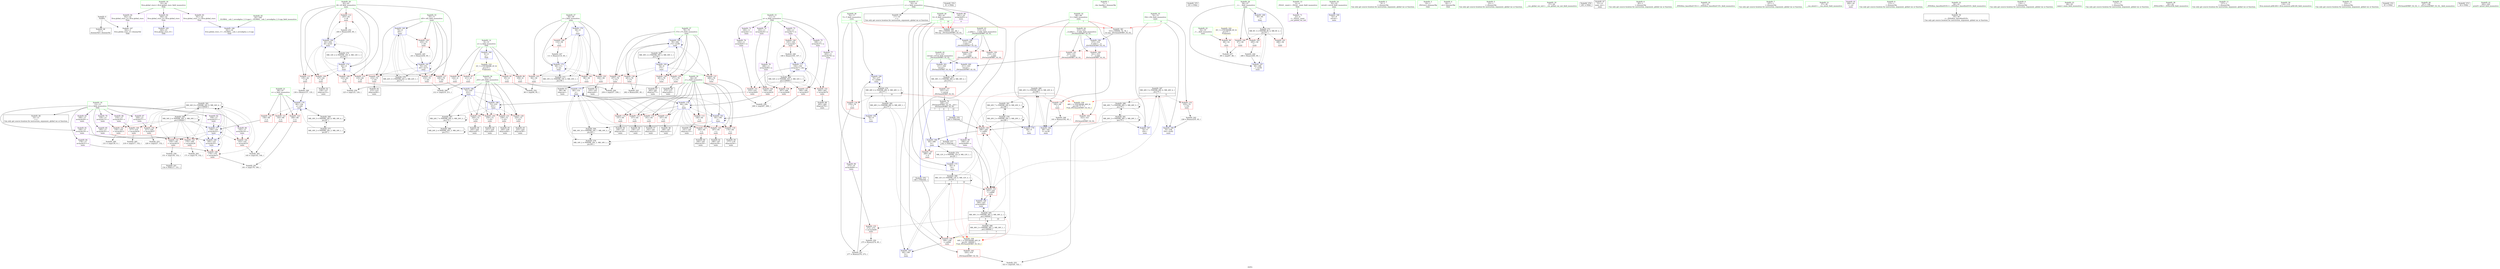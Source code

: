 digraph "SVFG" {
	label="SVFG";

	Node0x564ca9393a50 [shape=record,color=grey,label="{NodeID: 0\nNullPtr}"];
	Node0x564ca9393a50 -> Node0x564ca93bded0[style=solid];
	Node0x564ca9393a50 -> Node0x564ca93c6340[style=solid];
	Node0x564ca93c2f30 [shape=record,color=grey,label="{NodeID: 263\n171 = cmp(170, 152, )\n}"];
	Node0x564ca93c6e00 [shape=record,color=blue,label="{NodeID: 180\n185\<--152\narrayidx35\<--\nmain\n}"];
	Node0x564ca93c6e00 -> Node0x564ca93c51a0[style=dashed];
	Node0x564ca93c6e00 -> Node0x564ca93c6e00[style=dashed];
	Node0x564ca93c6e00 -> Node0x564ca93e2e10[style=dashed];
	Node0x564ca93be170 [shape=record,color=red,label="{NodeID: 97\n211\<--8\n\<--n\nmain\n}"];
	Node0x564ca93be170 -> Node0x564ca93c33b0[style=solid];
	Node0x564ca93983e0 [shape=record,color=green,label="{NodeID: 14\n8\<--10\nn\<--n_field_insensitive\nGlob }"];
	Node0x564ca93983e0 -> Node0x564ca93c1810[style=solid];
	Node0x564ca93983e0 -> Node0x564ca93be0a0[style=solid];
	Node0x564ca93983e0 -> Node0x564ca93be170[style=solid];
	Node0x564ca93983e0 -> Node0x564ca93be240[style=solid];
	Node0x564ca93983e0 -> Node0x564ca93c6040[style=solid];
	Node0x564ca93dad10 [shape=record,color=black,label="{NodeID: 277\nMR_18V_2 = PHI(MR_18V_3, MR_18V_1, )\npts\{67 \}\n}"];
	Node0x564ca93dad10 -> Node0x564ca93c6ac0[style=dashed];
	Node0x564ca93dad10 -> Node0x564ca93dad10[style=dashed];
	Node0x564ca93dad10 -> Node0x564ca93e2410[style=dashed];
	Node0x564ca93c1a80 [shape=record,color=blue,label="{NodeID: 194\n76\<--277\nT\<--add86\nmain\n}"];
	Node0x564ca93c1a80 -> Node0x564ca93d8a10[style=dashed];
	Node0x564ca93becd0 [shape=record,color=red,label="{NodeID: 111\n135\<--62\n\<--i8\nmain\n}"];
	Node0x564ca93becd0 -> Node0x564ca93cc3d0[style=solid];
	Node0x564ca93bcf40 [shape=record,color=green,label="{NodeID: 28\n60\<--61\nS\<--S_field_insensitive\nmain\n|{|<s4>7|<s5>10}}"];
	Node0x564ca93bcf40 -> Node0x564ca93be990[style=solid];
	Node0x564ca93bcf40 -> Node0x564ca93c6850[style=solid];
	Node0x564ca93bcf40 -> Node0x564ca93c7070[style=solid];
	Node0x564ca93bcf40 -> Node0x564ca93c1c20[style=solid];
	Node0x564ca93bcf40:s4 -> Node0x564ca9400310[style=solid,color=red];
	Node0x564ca93bcf40:s5 -> Node0x564ca9400310[style=solid,color=red];
	Node0x564ca93ffc10 [shape=record,color=black,label="{NodeID: 374\n91 = PHI()\n}"];
	Node0x564ca93c4090 [shape=record,color=red,label="{NodeID: 125\n210\<--70\n\<--i45\nmain\n}"];
	Node0x564ca93c4090 -> Node0x564ca93c33b0[style=solid];
	Node0x564ca93bdb60 [shape=record,color=green,label="{NodeID: 42\n311\<--312\nretval\<--retval_field_insensitive\n_ZSt3maxIiERKT_S2_S2_\n}"];
	Node0x564ca93bdb60 -> Node0x564ca93c5a90[style=solid];
	Node0x564ca93bdb60 -> Node0x564ca93c1f60[style=solid];
	Node0x564ca93bdb60 -> Node0x564ca93c2030[style=solid];
	Node0x564ca93c4bf0 [shape=record,color=red,label="{NodeID: 139\n281\<--78\n\<--i73\nmain\n}"];
	Node0x564ca93c4bf0 -> Node0x564ca93cbad0[style=solid];
	Node0x564ca93bf7d0 [shape=record,color=black,label="{NodeID: 56\n158\<--157\nidxprom21\<--\nmain\n}"];
	Node0x564ca93c5750 [shape=record,color=red,label="{NodeID: 153\n264\<--263\n\<--arrayidx78\nmain\n}"];
	Node0x564ca93c5750 -> Node0x564ca93c0190[style=solid];
	Node0x564ca93c0330 [shape=record,color=black,label="{NodeID: 70\n308\<--331\n_ZSt3maxIiERKT_S2_S2__ret\<--\n_ZSt3maxIiERKT_S2_S2_\n|{<s0>7|<s1>9|<s2>10}}"];
	Node0x564ca93c0330:s0 -> Node0x564ca93ffe10[style=solid,color=blue];
	Node0x564ca93c0330:s1 -> Node0x564ca9400000[style=solid,color=blue];
	Node0x564ca93c0330:s2 -> Node0x564ca9400100[style=solid,color=blue];
	Node0x564ca93cc550 [shape=record,color=grey,label="{NodeID: 250\n275 = Binary(274, 85, )\n}"];
	Node0x564ca93cc550 -> Node0x564ca93cc6d0[style=solid];
	Node0x564ca93c6340 [shape=record,color=blue, style = dotted,label="{NodeID: 167\n342\<--3\nllvm.global_ctors_2\<--dummyVal\nGlob }"];
	Node0x564ca93c0e90 [shape=record,color=purple,label="{NodeID: 84\n178\<--13\narrayidx31\<--v\nmain\n}"];
	Node0x564ca93c0e90 -> Node0x564ca93c51a0[style=solid];
	Node0x564ca9399830 [shape=record,color=green,label="{NodeID: 1\n7\<--1\n__dso_handle\<--dummyObj\nGlob }"];
	Node0x564ca93c30b0 [shape=record,color=grey,label="{NodeID: 264\n259 = cmp(257, 258, )\n}"];
	Node0x564ca93c6ed0 [shape=record,color=blue,label="{NodeID: 181\n64\<--190\nj\<--\nmain\n}"];
	Node0x564ca93c6ed0 -> Node0x564ca93c3ae0[style=dashed];
	Node0x564ca93c6ed0 -> Node0x564ca93c3bb0[style=dashed];
	Node0x564ca93c6ed0 -> Node0x564ca93c3c80[style=dashed];
	Node0x564ca93c6ed0 -> Node0x564ca93c6ed0[style=dashed];
	Node0x564ca93c6ed0 -> Node0x564ca93e3810[style=dashed];
	Node0x564ca93be240 [shape=record,color=red,label="{NodeID: 98\n258\<--8\n\<--n\nmain\n}"];
	Node0x564ca93be240 -> Node0x564ca93c30b0[style=solid];
	Node0x564ca93984b0 [shape=record,color=green,label="{NodeID: 15\n11\<--12\na\<--a_field_insensitive\nGlob }"];
	Node0x564ca93984b0 -> Node0x564ca93c04d0[style=solid];
	Node0x564ca93984b0 -> Node0x564ca93c05a0[style=solid];
	Node0x564ca93984b0 -> Node0x564ca93c0670[style=solid];
	Node0x564ca93984b0 -> Node0x564ca93c0740[style=solid];
	Node0x564ca93984b0 -> Node0x564ca93c0810[style=solid];
	Node0x564ca93984b0 -> Node0x564ca93c08e0[style=solid];
	Node0x564ca93984b0 -> Node0x564ca93c09b0[style=solid];
	Node0x564ca93db210 [shape=record,color=black,label="{NodeID: 278\nMR_20V_2 = PHI(MR_20V_3, MR_20V_1, )\npts\{69 \}\n}"];
	Node0x564ca93db210 -> Node0x564ca93c5680[style=dashed];
	Node0x564ca93db210 -> Node0x564ca93c59c0[style=dashed];
	Node0x564ca93db210 -> Node0x564ca93c6d30[style=dashed];
	Node0x564ca93db210 -> Node0x564ca93db210[style=dashed];
	Node0x564ca93db210 -> Node0x564ca93e2910[style=dashed];
	Node0x564ca93c1b50 [shape=record,color=blue,label="{NodeID: 195\n78\<--282\ni73\<--inc89\nmain\n}"];
	Node0x564ca93c1b50 -> Node0x564ca93c48b0[style=dashed];
	Node0x564ca93c1b50 -> Node0x564ca93c4980[style=dashed];
	Node0x564ca93c1b50 -> Node0x564ca93c4a50[style=dashed];
	Node0x564ca93c1b50 -> Node0x564ca93c4b20[style=dashed];
	Node0x564ca93c1b50 -> Node0x564ca93c4bf0[style=dashed];
	Node0x564ca93c1b50 -> Node0x564ca93c1b50[style=dashed];
	Node0x564ca93c1b50 -> Node0x564ca93dcf10[style=dashed];
	Node0x564ca93beda0 [shape=record,color=red,label="{NodeID: 112\n203\<--62\n\<--i8\nmain\n}"];
	Node0x564ca93beda0 -> Node0x564ca93cc850[style=solid];
	Node0x564ca93bd010 [shape=record,color=green,label="{NodeID: 29\n62\<--63\ni8\<--i8_field_insensitive\nmain\n}"];
	Node0x564ca93bd010 -> Node0x564ca93bea60[style=solid];
	Node0x564ca93bd010 -> Node0x564ca93beb30[style=solid];
	Node0x564ca93bd010 -> Node0x564ca93bec00[style=solid];
	Node0x564ca93bd010 -> Node0x564ca93becd0[style=solid];
	Node0x564ca93bd010 -> Node0x564ca93beda0[style=solid];
	Node0x564ca93bd010 -> Node0x564ca93c6920[style=solid];
	Node0x564ca93bd010 -> Node0x564ca93c7140[style=solid];
	Node0x564ca93ffd10 [shape=record,color=black,label="{NodeID: 375\n101 = PHI()\n}"];
	Node0x564ca93c4160 [shape=record,color=red,label="{NodeID: 126\n214\<--70\n\<--i45\nmain\n}"];
	Node0x564ca93c4160 -> Node0x564ca93bfcb0[style=solid];
	Node0x564ca93bdc30 [shape=record,color=green,label="{NodeID: 43\n313\<--314\n__a.addr\<--__a.addr_field_insensitive\n_ZSt3maxIiERKT_S2_S2_\n}"];
	Node0x564ca93bdc30 -> Node0x564ca93c5b60[style=solid];
	Node0x564ca93bdc30 -> Node0x564ca93c5c30[style=solid];
	Node0x564ca93bdc30 -> Node0x564ca93c1dc0[style=solid];
	Node0x564ca93c4cc0 [shape=record,color=red,label="{NodeID: 140\n105\<--104\n\<--arrayidx7\nmain\n}"];
	Node0x564ca93c4cc0 -> Node0x564ca93cc250[style=solid];
	Node0x564ca93bf8a0 [shape=record,color=black,label="{NodeID: 57\n162\<--161\nidxprom23\<--\nmain\n}"];
	Node0x564ca93e8a10 [shape=record,color=yellow,style=double,label="{NodeID: 320\n6V_1 = ENCHI(MR_6V_0)\npts\{55 \}\nFun[main]}"];
	Node0x564ca93e8a10 -> Node0x564ca93be310[style=dashed];
	Node0x564ca93c5820 [shape=record,color=red,label="{NodeID: 154\n267\<--266\n\<--arrayidx80\nmain\n}"];
	Node0x564ca93c5820 -> Node0x564ca93cd150[style=solid];
	Node0x564ca93c0400 [shape=record,color=purple,label="{NodeID: 71\n33\<--4\n\<--_ZStL8__ioinit\n__cxx_global_var_init\n}"];
	Node0x564ca93cc6d0 [shape=record,color=grey,label="{NodeID: 251\n277 = Binary(276, 275, )\n}"];
	Node0x564ca93cc6d0 -> Node0x564ca93c1a80[style=solid];
	Node0x564ca93c6440 [shape=record,color=blue,label="{NodeID: 168\n52\<--9\nretval\<--\nmain\n}"];
	Node0x564ca93c0f60 [shape=record,color=purple,label="{NodeID: 85\n185\<--13\narrayidx35\<--v\nmain\n}"];
	Node0x564ca93c0f60 -> Node0x564ca93c6e00[style=solid];
	Node0x564ca93998c0 [shape=record,color=green,label="{NodeID: 2\n9\<--1\n\<--dummyObj\nCan only get source location for instruction, argument, global var or function.}"];
	Node0x564ca93c3230 [shape=record,color=grey,label="{NodeID: 265\n218 = cmp(217, 152, )\n}"];
	Node0x564ca93c6fa0 [shape=record,color=blue,label="{NodeID: 182\n68\<--193\nl\<--inc38\nmain\n}"];
	Node0x564ca93c6fa0 -> Node0x564ca93d8010[style=dashed];
	Node0x564ca93be310 [shape=record,color=red,label="{NodeID: 99\n88\<--54\n\<--_\nmain\n}"];
	Node0x564ca93be310 -> Node0x564ca93ccfd0[style=solid];
	Node0x564ca9398580 [shape=record,color=green,label="{NodeID: 16\n13\<--15\nv\<--v_field_insensitive\nGlob }"];
	Node0x564ca9398580 -> Node0x564ca93bf0c0[style=solid];
	Node0x564ca9398580 -> Node0x564ca93c0a80[style=solid];
	Node0x564ca9398580 -> Node0x564ca93c0b50[style=solid];
	Node0x564ca9398580 -> Node0x564ca93c0c20[style=solid];
	Node0x564ca9398580 -> Node0x564ca93c0cf0[style=solid];
	Node0x564ca9398580 -> Node0x564ca93c0dc0[style=solid];
	Node0x564ca9398580 -> Node0x564ca93c0e90[style=solid];
	Node0x564ca9398580 -> Node0x564ca93c0f60[style=solid];
	Node0x564ca9398580 -> Node0x564ca93c1030[style=solid];
	Node0x564ca9398580 -> Node0x564ca93c1100[style=solid];
	Node0x564ca93db710 [shape=record,color=black,label="{NodeID: 279\nMR_22V_2 = PHI(MR_22V_4, MR_22V_1, )\npts\{71 \}\n}"];
	Node0x564ca93db710 -> Node0x564ca93c7210[style=dashed];
	Node0x564ca93c1c20 [shape=record,color=blue,label="{NodeID: 196\n60\<--286\nS\<--\nmain\n}"];
	Node0x564ca93c1c20 -> Node0x564ca93be990[style=dashed];
	Node0x564ca93c1c20 -> Node0x564ca93d9e10[style=dashed];
	Node0x564ca93bee70 [shape=record,color=red,label="{NodeID: 113\n140\<--64\n\<--j\nmain\n}"];
	Node0x564ca93bee70 -> Node0x564ca93bf630[style=solid];
	Node0x564ca93bd0e0 [shape=record,color=green,label="{NodeID: 30\n64\<--65\nj\<--j_field_insensitive\nmain\n}"];
	Node0x564ca93bd0e0 -> Node0x564ca93bee70[style=solid];
	Node0x564ca93bd0e0 -> Node0x564ca93bef40[style=solid];
	Node0x564ca93bd0e0 -> Node0x564ca93bf010[style=solid];
	Node0x564ca93bd0e0 -> Node0x564ca93c3940[style=solid];
	Node0x564ca93bd0e0 -> Node0x564ca93c3a10[style=solid];
	Node0x564ca93bd0e0 -> Node0x564ca93c3ae0[style=solid];
	Node0x564ca93bd0e0 -> Node0x564ca93c3bb0[style=solid];
	Node0x564ca93bd0e0 -> Node0x564ca93c3c80[style=solid];
	Node0x564ca93bd0e0 -> Node0x564ca93c69f0[style=solid];
	Node0x564ca93bd0e0 -> Node0x564ca93c6c60[style=solid];
	Node0x564ca93bd0e0 -> Node0x564ca93c6ed0[style=solid];
	Node0x564ca93ffe10 [shape=record,color=black,label="{NodeID: 376\n196 = PHI(308, )\n}"];
	Node0x564ca93ffe10 -> Node0x564ca93c5340[style=solid];
	Node0x564ca93c4230 [shape=record,color=red,label="{NodeID: 127\n220\<--70\n\<--i45\nmain\n}"];
	Node0x564ca93c4230 -> Node0x564ca93c72e0[style=solid];
	Node0x564ca93bdd00 [shape=record,color=green,label="{NodeID: 44\n315\<--316\n__b.addr\<--__b.addr_field_insensitive\n_ZSt3maxIiERKT_S2_S2_\n}"];
	Node0x564ca93bdd00 -> Node0x564ca93c5d00[style=solid];
	Node0x564ca93bdd00 -> Node0x564ca93c5dd0[style=solid];
	Node0x564ca93bdd00 -> Node0x564ca93c1e90[style=solid];
	Node0x564ca93c4d90 [shape=record,color=red,label="{NodeID: 141\n130\<--129\n\<--arrayidx13\nmain\n}"];
	Node0x564ca93c4d90 -> Node0x564ca93c2ab0[style=solid];
	Node0x564ca93bf970 [shape=record,color=black,label="{NodeID: 58\n168\<--167\nidxprom25\<--\nmain\n}"];
	Node0x564ca93c58f0 [shape=record,color=red,label="{NodeID: 155\n274\<--273\n\<--arrayidx84\nmain\n}"];
	Node0x564ca93c58f0 -> Node0x564ca93cc550[style=solid];
	Node0x564ca93c04d0 [shape=record,color=purple,label="{NodeID: 72\n100\<--11\narrayidx\<--a\nmain\n}"];
	Node0x564ca93cc850 [shape=record,color=grey,label="{NodeID: 252\n204 = Binary(203, 85, )\n}"];
	Node0x564ca93cc850 -> Node0x564ca93c7140[style=solid];
	Node0x564ca93c6510 [shape=record,color=blue,label="{NodeID: 169\n56\<--85\n__\<--\nmain\n}"];
	Node0x564ca93c6510 -> Node0x564ca93d9410[style=dashed];
	Node0x564ca93c1030 [shape=record,color=purple,label="{NodeID: 86\n216\<--13\narrayidx50\<--v\nmain\n}"];
	Node0x564ca93c1030 -> Node0x564ca93c5410[style=solid];
	Node0x564ca9399950 [shape=record,color=green,label="{NodeID: 3\n19\<--1\n_ZSt3cin\<--dummyObj\nGlob }"];
	Node0x564ca93c33b0 [shape=record,color=grey,label="{NodeID: 266\n212 = cmp(210, 211, )\n}"];
	Node0x564ca93c7070 [shape=record,color=blue,label="{NodeID: 183\n60\<--199\nS\<--\nmain\n}"];
	Node0x564ca93c7070 -> Node0x564ca93e4c10[style=dashed];
	Node0x564ca93be3e0 [shape=record,color=red,label="{NodeID: 100\n87\<--56\n\<--__\nmain\n}"];
	Node0x564ca93be3e0 -> Node0x564ca93ccfd0[style=solid];
	Node0x564ca93bc6b0 [shape=record,color=green,label="{NodeID: 17\n16\<--18\ns\<--s_field_insensitive\nGlob }"];
	Node0x564ca93bc6b0 -> Node0x564ca93bf1c0[style=solid];
	Node0x564ca93bc6b0 -> Node0x564ca93c11d0[style=solid];
	Node0x564ca93bc6b0 -> Node0x564ca93c12a0[style=solid];
	Node0x564ca93bc6b0 -> Node0x564ca93c1370[style=solid];
	Node0x564ca93dbc10 [shape=record,color=black,label="{NodeID: 280\nMR_24V_2 = PHI(MR_24V_3, MR_24V_1, )\npts\{73 \}\n}"];
	Node0x564ca93dbc10 -> Node0x564ca93c72e0[style=dashed];
	Node0x564ca93dbc10 -> Node0x564ca93dbc10[style=dashed];
	Node0x564ca93dbc10 -> Node0x564ca93de310[style=dashed];
	Node0x564ca93c1cf0 [shape=record,color=blue,label="{NodeID: 197\n56\<--296\n__\<--inc94\nmain\n}"];
	Node0x564ca93c1cf0 -> Node0x564ca93d9410[style=dashed];
	Node0x564ca93bef40 [shape=record,color=red,label="{NodeID: 114\n147\<--64\n\<--j\nmain\n}"];
	Node0x564ca93bef40 -> Node0x564ca93bf700[style=solid];
	Node0x564ca93bd1b0 [shape=record,color=green,label="{NodeID: 31\n66\<--67\nu\<--u_field_insensitive\nmain\n}"];
	Node0x564ca93bd1b0 -> Node0x564ca93c3d50[style=solid];
	Node0x564ca93bd1b0 -> Node0x564ca93c3e20[style=solid];
	Node0x564ca93bd1b0 -> Node0x564ca93c3ef0[style=solid];
	Node0x564ca93bd1b0 -> Node0x564ca93c6ac0[style=solid];
	Node0x564ca9400000 [shape=record,color=black,label="{NodeID: 377\n242 = PHI(308, )\n}"];
	Node0x564ca9400000 -> Node0x564ca93c5680[style=solid];
	Node0x564ca93c4300 [shape=record,color=red,label="{NodeID: 128\n250\<--70\n\<--i45\nmain\n}"];
	Node0x564ca93c4300 -> Node0x564ca93cbdd0[style=solid];
	Node0x564ca93bddd0 [shape=record,color=green,label="{NodeID: 45\n24\<--336\n_GLOBAL__sub_I_sevenkplus_2_0.cpp\<--_GLOBAL__sub_I_sevenkplus_2_0.cpp_field_insensitive\n}"];
	Node0x564ca93bddd0 -> Node0x564ca93c6240[style=solid];
	Node0x564ca93e4c10 [shape=record,color=black,label="{NodeID: 308\nMR_12V_4 = PHI(MR_12V_6, MR_12V_3, )\npts\{61 \}\n|{|<s6>7|<s7>10}}"];
	Node0x564ca93e4c10 -> Node0x564ca93c5340[style=dashed];
	Node0x564ca93e4c10 -> Node0x564ca93c5680[style=dashed];
	Node0x564ca93e4c10 -> Node0x564ca93c59c0[style=dashed];
	Node0x564ca93e4c10 -> Node0x564ca93c7070[style=dashed];
	Node0x564ca93e4c10 -> Node0x564ca93c1c20[style=dashed];
	Node0x564ca93e4c10 -> Node0x564ca93e4c10[style=dashed];
	Node0x564ca93e4c10:s6 -> Node0x564ca93ea200[style=dashed,color=red];
	Node0x564ca93e4c10:s7 -> Node0x564ca93ea200[style=dashed,color=red];
	Node0x564ca93c4e60 [shape=record,color=red,label="{NodeID: 142\n143\<--142\n\<--arrayidx16\nmain\n}"];
	Node0x564ca93c4e60 -> Node0x564ca93c2db0[style=solid];
	Node0x564ca93bfa40 [shape=record,color=black,label="{NodeID: 59\n177\<--176\nidxprom30\<--\nmain\n}"];
	Node0x564ca93c59c0 [shape=record,color=red,label="{NodeID: 156\n286\<--285\n\<--call91\nmain\n}"];
	Node0x564ca93c59c0 -> Node0x564ca93c1c20[style=solid];
	Node0x564ca93c05a0 [shape=record,color=purple,label="{NodeID: 73\n104\<--11\narrayidx7\<--a\nmain\n}"];
	Node0x564ca93c05a0 -> Node0x564ca93c4cc0[style=solid];
	Node0x564ca93c05a0 -> Node0x564ca93c66b0[style=solid];
	Node0x564ca93cc9d0 [shape=record,color=grey,label="{NodeID: 253\n228 = cmp(227, 152, )\n}"];
	Node0x564ca93c65e0 [shape=record,color=blue,label="{NodeID: 170\n58\<--9\ni\<--\nmain\n}"];
	Node0x564ca93c65e0 -> Node0x564ca93be650[style=dashed];
	Node0x564ca93c65e0 -> Node0x564ca93be720[style=dashed];
	Node0x564ca93c65e0 -> Node0x564ca93be7f0[style=dashed];
	Node0x564ca93c65e0 -> Node0x564ca93be8c0[style=dashed];
	Node0x564ca93c65e0 -> Node0x564ca93c6780[style=dashed];
	Node0x564ca93c65e0 -> Node0x564ca93d9910[style=dashed];
	Node0x564ca93c1100 [shape=record,color=purple,label="{NodeID: 87\n226\<--13\narrayidx57\<--v\nmain\n}"];
	Node0x564ca93c1100 -> Node0x564ca93c54e0[style=solid];
	Node0x564ca93988a0 [shape=record,color=green,label="{NodeID: 4\n20\<--1\n.str\<--dummyObj\nGlob }"];
	Node0x564ca93c7140 [shape=record,color=blue,label="{NodeID: 184\n62\<--204\ni8\<--inc43\nmain\n}"];
	Node0x564ca93c7140 -> Node0x564ca93bea60[style=dashed];
	Node0x564ca93c7140 -> Node0x564ca93beb30[style=dashed];
	Node0x564ca93c7140 -> Node0x564ca93bec00[style=dashed];
	Node0x564ca93c7140 -> Node0x564ca93becd0[style=dashed];
	Node0x564ca93c7140 -> Node0x564ca93beda0[style=dashed];
	Node0x564ca93c7140 -> Node0x564ca93c7140[style=dashed];
	Node0x564ca93c7140 -> Node0x564ca93da310[style=dashed];
	Node0x564ca93be4b0 [shape=record,color=red,label="{NodeID: 101\n288\<--56\n\<--__\nmain\n}"];
	Node0x564ca93bc740 [shape=record,color=green,label="{NodeID: 18\n22\<--26\nllvm.global_ctors\<--llvm.global_ctors_field_insensitive\nGlob }"];
	Node0x564ca93bc740 -> Node0x564ca93c1510[style=solid];
	Node0x564ca93bc740 -> Node0x564ca93c1610[style=solid];
	Node0x564ca93bc740 -> Node0x564ca93c1710[style=solid];
	Node0x564ca93dc920 [shape=record,color=black,label="{NodeID: 281\nMR_26V_2 = PHI(MR_26V_3, MR_26V_1, )\npts\{75 \}\n}"];
	Node0x564ca93dc920 -> Node0x564ca93c5340[style=dashed];
	Node0x564ca93dc920 -> Node0x564ca93c59c0[style=dashed];
	Node0x564ca93dc920 -> Node0x564ca93c73b0[style=dashed];
	Node0x564ca93dc920 -> Node0x564ca93dc920[style=dashed];
	Node0x564ca93dc920 -> Node0x564ca93de810[style=dashed];
	Node0x564ca93c1dc0 [shape=record,color=blue,label="{NodeID: 198\n313\<--309\n__a.addr\<--__a\n_ZSt3maxIiERKT_S2_S2_\n}"];
	Node0x564ca93c1dc0 -> Node0x564ca93c5b60[style=dashed];
	Node0x564ca93c1dc0 -> Node0x564ca93c5c30[style=dashed];
	Node0x564ca93bf010 [shape=record,color=red,label="{NodeID: 115\n157\<--64\n\<--j\nmain\n}"];
	Node0x564ca93bf010 -> Node0x564ca93bf7d0[style=solid];
	Node0x564ca93bd280 [shape=record,color=green,label="{NodeID: 32\n68\<--69\nl\<--l_field_insensitive\nmain\n|{|<s3>7}}"];
	Node0x564ca93bd280 -> Node0x564ca93c3fc0[style=solid];
	Node0x564ca93bd280 -> Node0x564ca93c6d30[style=solid];
	Node0x564ca93bd280 -> Node0x564ca93c6fa0[style=solid];
	Node0x564ca93bd280:s3 -> Node0x564ca9400620[style=solid,color=red];
	Node0x564ca9400100 [shape=record,color=black,label="{NodeID: 378\n285 = PHI(308, )\n}"];
	Node0x564ca9400100 -> Node0x564ca93c59c0[style=solid];
	Node0x564ca93e0b10 [shape=record,color=black,label="{NodeID: 295\nMR_36V_3 = PHI(MR_36V_5, MR_36V_2, )\npts\{180000 \}\n|{|<s6>9|<s7>10}}"];
	Node0x564ca93e0b10 -> Node0x564ca93c5680[style=dashed];
	Node0x564ca93e0b10 -> Node0x564ca93c58f0[style=dashed];
	Node0x564ca93e0b10 -> Node0x564ca93c59c0[style=dashed];
	Node0x564ca93e0b10 -> Node0x564ca93c7620[style=dashed];
	Node0x564ca93e0b10 -> Node0x564ca93dde10[style=dashed];
	Node0x564ca93e0b10 -> Node0x564ca93e0b10[style=dashed];
	Node0x564ca93e0b10:s6 -> Node0x564ca93ea200[style=dashed,color=red];
	Node0x564ca93e0b10:s7 -> Node0x564ca93ea200[style=dashed,color=red];
	Node0x564ca93c43d0 [shape=record,color=red,label="{NodeID: 129\n224\<--72\n\<--j53\nmain\n}"];
	Node0x564ca93c43d0 -> Node0x564ca93bfd80[style=solid];
	Node0x564ca93bded0 [shape=record,color=black,label="{NodeID: 46\n2\<--3\ndummyVal\<--dummyVal\n}"];
	Node0x564ca93c4f30 [shape=record,color=red,label="{NodeID: 143\n150\<--149\n\<--arrayidx19\nmain\n}"];
	Node0x564ca93c4f30 -> Node0x564ca93cce50[style=solid];
	Node0x564ca93bfb10 [shape=record,color=black,label="{NodeID: 60\n184\<--183\nidxprom34\<--\nmain\n}"];
	Node0x564ca93c5a90 [shape=record,color=red,label="{NodeID: 157\n331\<--311\n\<--retval\n_ZSt3maxIiERKT_S2_S2_\n}"];
	Node0x564ca93c5a90 -> Node0x564ca93c0330[style=solid];
	Node0x564ca93c0670 [shape=record,color=purple,label="{NodeID: 74\n163\<--11\narrayidx24\<--a\nmain\n}"];
	Node0x564ca93c0670 -> Node0x564ca93c5000[style=solid];
	Node0x564ca93ccb50 [shape=record,color=grey,label="{NodeID: 254\n96 = cmp(94, 95, )\n}"];
	Node0x564ca93c66b0 [shape=record,color=blue,label="{NodeID: 171\n104\<--106\narrayidx7\<--dec\nmain\n}"];
	Node0x564ca93c66b0 -> Node0x564ca93c4cc0[style=dashed];
	Node0x564ca93c66b0 -> Node0x564ca93c5000[style=dashed];
	Node0x564ca93c66b0 -> Node0x564ca93c5270[style=dashed];
	Node0x564ca93c66b0 -> Node0x564ca93c55b0[style=dashed];
	Node0x564ca93c66b0 -> Node0x564ca93c5750[style=dashed];
	Node0x564ca93c66b0 -> Node0x564ca93c5820[style=dashed];
	Node0x564ca93c66b0 -> Node0x564ca93c66b0[style=dashed];
	Node0x564ca93c66b0 -> Node0x564ca93dd410[style=dashed];
	Node0x564ca93c11d0 [shape=record,color=purple,label="{NodeID: 88\n241\<--16\narrayidx65\<--s\nmain\n|{<s0>9}}"];
	Node0x564ca93c11d0:s0 -> Node0x564ca9400310[style=solid,color=red];
	Node0x564ca9398930 [shape=record,color=green,label="{NodeID: 5\n23\<--1\n\<--dummyObj\nCan only get source location for instruction, argument, global var or function.}"];
	Node0x564ca93d8010 [shape=record,color=black,label="{NodeID: 268\nMR_20V_5 = PHI(MR_20V_6, MR_20V_4, )\npts\{69 \}\n|{|<s4>7}}"];
	Node0x564ca93d8010 -> Node0x564ca93c3fc0[style=dashed];
	Node0x564ca93d8010 -> Node0x564ca93c5340[style=dashed];
	Node0x564ca93d8010 -> Node0x564ca93c6fa0[style=dashed];
	Node0x564ca93d8010 -> Node0x564ca93e2910[style=dashed];
	Node0x564ca93d8010:s4 -> Node0x564ca93ea310[style=dashed,color=red];
	Node0x564ca93c7210 [shape=record,color=blue,label="{NodeID: 185\n70\<--9\ni45\<--\nmain\n}"];
	Node0x564ca93c7210 -> Node0x564ca93c4090[style=dashed];
	Node0x564ca93c7210 -> Node0x564ca93c4160[style=dashed];
	Node0x564ca93c7210 -> Node0x564ca93c4230[style=dashed];
	Node0x564ca93c7210 -> Node0x564ca93c4300[style=dashed];
	Node0x564ca93c7210 -> Node0x564ca93c76f0[style=dashed];
	Node0x564ca93c7210 -> Node0x564ca93db710[style=dashed];
	Node0x564ca93be580 [shape=record,color=red,label="{NodeID: 102\n295\<--56\n\<--__\nmain\n}"];
	Node0x564ca93be580 -> Node0x564ca93cbc50[style=solid];
	Node0x564ca93bc7d0 [shape=record,color=green,label="{NodeID: 19\n27\<--28\n__cxx_global_var_init\<--__cxx_global_var_init_field_insensitive\n}"];
	Node0x564ca93dca10 [shape=record,color=black,label="{NodeID: 282\nMR_28V_2 = PHI(MR_28V_4, MR_28V_1, )\npts\{77 \}\n}"];
	Node0x564ca93dca10 -> Node0x564ca93c5340[style=dashed];
	Node0x564ca93dca10 -> Node0x564ca93c5680[style=dashed];
	Node0x564ca93dca10 -> Node0x564ca93c18e0[style=dashed];
	Node0x564ca93c1e90 [shape=record,color=blue,label="{NodeID: 199\n315\<--310\n__b.addr\<--__b\n_ZSt3maxIiERKT_S2_S2_\n}"];
	Node0x564ca93c1e90 -> Node0x564ca93c5d00[style=dashed];
	Node0x564ca93c1e90 -> Node0x564ca93c5dd0[style=dashed];
	Node0x564ca93c3940 [shape=record,color=red,label="{NodeID: 116\n161\<--64\n\<--j\nmain\n}"];
	Node0x564ca93c3940 -> Node0x564ca93bf8a0[style=solid];
	Node0x564ca93bd350 [shape=record,color=green,label="{NodeID: 33\n70\<--71\ni45\<--i45_field_insensitive\nmain\n}"];
	Node0x564ca93bd350 -> Node0x564ca93c4090[style=solid];
	Node0x564ca93bd350 -> Node0x564ca93c4160[style=solid];
	Node0x564ca93bd350 -> Node0x564ca93c4230[style=solid];
	Node0x564ca93bd350 -> Node0x564ca93c4300[style=solid];
	Node0x564ca93bd350 -> Node0x564ca93c7210[style=solid];
	Node0x564ca93bd350 -> Node0x564ca93c76f0[style=solid];
	Node0x564ca9400240 [shape=record,color=black,label="{NodeID: 379\n291 = PHI()\n}"];
	Node0x564ca93c44a0 [shape=record,color=red,label="{NodeID: 130\n230\<--72\n\<--j53\nmain\n}"];
	Node0x564ca93c44a0 -> Node0x564ca93bfe50[style=solid];
	Node0x564ca93bdfd0 [shape=record,color=black,label="{NodeID: 47\n51\<--9\nmain_ret\<--\nmain\n}"];
	Node0x564ca93c5000 [shape=record,color=red,label="{NodeID: 144\n164\<--163\n\<--arrayidx24\nmain\n}"];
	Node0x564ca93c5000 -> Node0x564ca93c6c60[style=solid];
	Node0x564ca93bfbe0 [shape=record,color=black,label="{NodeID: 61\n188\<--187\nidxprom36\<--\nmain\n}"];
	Node0x564ca93cb3b0 [shape=record,color=black,label="{NodeID: 241\n154 = PHI(117, 151, )\n}"];
	Node0x564ca93c5b60 [shape=record,color=red,label="{NodeID: 158\n319\<--313\n\<--__a.addr\n_ZSt3maxIiERKT_S2_S2_\n}"];
	Node0x564ca93c5b60 -> Node0x564ca93c5ea0[style=solid];
	Node0x564ca93c0740 [shape=record,color=purple,label="{NodeID: 75\n189\<--11\narrayidx37\<--a\nmain\n}"];
	Node0x564ca93c0740 -> Node0x564ca93c5270[style=solid];
	Node0x564ca93ea200 [shape=record,color=yellow,style=double,label="{NodeID: 338\n44V_1 = ENCHI(MR_44V_0)\npts\{61 180000 \}\nFun[_ZSt3maxIiERKT_S2_S2_]}"];
	Node0x564ca93ea200 -> Node0x564ca93c5ea0[style=dashed];
	Node0x564ca93cccd0 [shape=record,color=grey,label="{NodeID: 255\n323 = cmp(320, 322, )\n}"];
	Node0x564ca93c6780 [shape=record,color=blue,label="{NodeID: 172\n58\<--111\ni\<--inc\nmain\n}"];
	Node0x564ca93c6780 -> Node0x564ca93be650[style=dashed];
	Node0x564ca93c6780 -> Node0x564ca93be720[style=dashed];
	Node0x564ca93c6780 -> Node0x564ca93be7f0[style=dashed];
	Node0x564ca93c6780 -> Node0x564ca93be8c0[style=dashed];
	Node0x564ca93c6780 -> Node0x564ca93c6780[style=dashed];
	Node0x564ca93c6780 -> Node0x564ca93d9910[style=dashed];
	Node0x564ca93c12a0 [shape=record,color=purple,label="{NodeID: 89\n246\<--16\narrayidx68\<--s\nmain\n}"];
	Node0x564ca93c12a0 -> Node0x564ca93c7620[style=solid];
	Node0x564ca93989c0 [shape=record,color=green,label="{NodeID: 6\n85\<--1\n\<--dummyObj\nCan only get source location for instruction, argument, global var or function.}"];
	Node0x564ca93c72e0 [shape=record,color=blue,label="{NodeID: 186\n72\<--220\nj53\<--\nmain\n}"];
	Node0x564ca93c72e0 -> Node0x564ca93c43d0[style=dashed];
	Node0x564ca93c72e0 -> Node0x564ca93c44a0[style=dashed];
	Node0x564ca93c72e0 -> Node0x564ca93c4570[style=dashed];
	Node0x564ca93c72e0 -> Node0x564ca93c4640[style=dashed];
	Node0x564ca93c72e0 -> Node0x564ca93c7480[style=dashed];
	Node0x564ca93c72e0 -> Node0x564ca93de310[style=dashed];
	Node0x564ca93be650 [shape=record,color=red,label="{NodeID: 103\n94\<--58\n\<--i\nmain\n}"];
	Node0x564ca93be650 -> Node0x564ca93ccb50[style=solid];
	Node0x564ca93bc860 [shape=record,color=green,label="{NodeID: 20\n31\<--32\n_ZNSt8ios_base4InitC1Ev\<--_ZNSt8ios_base4InitC1Ev_field_insensitive\n}"];
	Node0x564ca93dcf10 [shape=record,color=black,label="{NodeID: 283\nMR_30V_2 = PHI(MR_30V_4, MR_30V_1, )\npts\{79 \}\n}"];
	Node0x564ca93dcf10 -> Node0x564ca93c19b0[style=dashed];
	Node0x564ca93c1f60 [shape=record,color=blue,label="{NodeID: 200\n311\<--325\nretval\<--\n_ZSt3maxIiERKT_S2_S2_\n}"];
	Node0x564ca93c1f60 -> Node0x564ca93e6a10[style=dashed];
	Node0x564ca93c3a10 [shape=record,color=red,label="{NodeID: 117\n167\<--64\n\<--j\nmain\n}"];
	Node0x564ca93c3a10 -> Node0x564ca93bf970[style=solid];
	Node0x564ca93bd420 [shape=record,color=green,label="{NodeID: 34\n72\<--73\nj53\<--j53_field_insensitive\nmain\n}"];
	Node0x564ca93bd420 -> Node0x564ca93c43d0[style=solid];
	Node0x564ca93bd420 -> Node0x564ca93c44a0[style=solid];
	Node0x564ca93bd420 -> Node0x564ca93c4570[style=solid];
	Node0x564ca93bd420 -> Node0x564ca93c4640[style=solid];
	Node0x564ca93bd420 -> Node0x564ca93c72e0[style=solid];
	Node0x564ca93bd420 -> Node0x564ca93c7480[style=solid];
	Node0x564ca9400310 [shape=record,color=black,label="{NodeID: 380\n309 = PHI(60, 241, 60, )\n0th arg _ZSt3maxIiERKT_S2_S2_ }"];
	Node0x564ca9400310 -> Node0x564ca93c1dc0[style=solid];
	Node0x564ca93e1510 [shape=record,color=black,label="{NodeID: 297\nMR_26V_5 = PHI(MR_26V_6, MR_26V_4, )\npts\{75 \}\n|{|<s4>9}}"];
	Node0x564ca93e1510 -> Node0x564ca93c4710[style=dashed];
	Node0x564ca93e1510 -> Node0x564ca93c5680[style=dashed];
	Node0x564ca93e1510 -> Node0x564ca93c7550[style=dashed];
	Node0x564ca93e1510 -> Node0x564ca93de810[style=dashed];
	Node0x564ca93e1510:s4 -> Node0x564ca93ea310[style=dashed,color=red];
	Node0x564ca93c4570 [shape=record,color=red,label="{NodeID: 131\n239\<--72\n\<--j53\nmain\n}"];
	Node0x564ca93c4570 -> Node0x564ca93bff20[style=solid];
	Node0x564ca93bf0c0 [shape=record,color=black,label="{NodeID: 48\n14\<--13\n\<--v\nCan only get source location for instruction, argument, global var or function.}"];
	Node0x564ca93c50d0 [shape=record,color=red,label="{NodeID: 145\n170\<--169\n\<--arrayidx26\nmain\n}"];
	Node0x564ca93c50d0 -> Node0x564ca93c2f30[style=solid];
	Node0x564ca93bfcb0 [shape=record,color=black,label="{NodeID: 62\n215\<--214\nidxprom49\<--\nmain\n}"];
	Node0x564ca93cb950 [shape=record,color=grey,label="{NodeID: 242\n236 = Binary(235, 85, )\n}"];
	Node0x564ca93cb950 -> Node0x564ca93c7550[style=solid];
	Node0x564ca93c5c30 [shape=record,color=red,label="{NodeID: 159\n328\<--313\n\<--__a.addr\n_ZSt3maxIiERKT_S2_S2_\n}"];
	Node0x564ca93c5c30 -> Node0x564ca93c2030[style=solid];
	Node0x564ca93c0810 [shape=record,color=purple,label="{NodeID: 76\n232\<--11\narrayidx61\<--a\nmain\n}"];
	Node0x564ca93c0810 -> Node0x564ca93c55b0[style=solid];
	Node0x564ca93ea310 [shape=record,color=yellow,style=double,label="{NodeID: 339\n46V_1 = ENCHI(MR_46V_0)\npts\{69 75 77 \}\nFun[_ZSt3maxIiERKT_S2_S2_]}"];
	Node0x564ca93ea310 -> Node0x564ca93c5f70[style=dashed];
	Node0x564ca93cce50 [shape=record,color=grey,label="{NodeID: 256\n151 = cmp(150, 152, )\n}"];
	Node0x564ca93cce50 -> Node0x564ca93cb3b0[style=solid];
	Node0x564ca93c6850 [shape=record,color=blue,label="{NodeID: 173\n60\<--9\nS\<--\nmain\n}"];
	Node0x564ca93c6850 -> Node0x564ca93e4c10[style=dashed];
	Node0x564ca93c1370 [shape=record,color=purple,label="{NodeID: 90\n273\<--16\narrayidx84\<--s\nmain\n}"];
	Node0x564ca93c1370 -> Node0x564ca93c58f0[style=solid];
	Node0x564ca9398a50 [shape=record,color=green,label="{NodeID: 7\n107\<--1\n\<--dummyObj\nCan only get source location for instruction, argument, global var or function.}"];
	Node0x564ca93d8a10 [shape=record,color=black,label="{NodeID: 270\nMR_28V_4 = PHI(MR_28V_6, MR_28V_3, )\npts\{77 \}\n|{|<s5>10}}"];
	Node0x564ca93d8a10 -> Node0x564ca93c47e0[style=dashed];
	Node0x564ca93d8a10 -> Node0x564ca93c59c0[style=dashed];
	Node0x564ca93d8a10 -> Node0x564ca93c1a80[style=dashed];
	Node0x564ca93d8a10 -> Node0x564ca93d8a10[style=dashed];
	Node0x564ca93d8a10 -> Node0x564ca93dca10[style=dashed];
	Node0x564ca93d8a10:s5 -> Node0x564ca93ea310[style=dashed,color=red];
	Node0x564ca93c73b0 [shape=record,color=blue,label="{NodeID: 187\n74\<--9\nl54\<--\nmain\n}"];
	Node0x564ca93c73b0 -> Node0x564ca93e1510[style=dashed];
	Node0x564ca93be720 [shape=record,color=red,label="{NodeID: 104\n98\<--58\n\<--i\nmain\n}"];
	Node0x564ca93be720 -> Node0x564ca93bf3c0[style=solid];
	Node0x564ca93bc930 [shape=record,color=green,label="{NodeID: 21\n37\<--38\n__cxa_atexit\<--__cxa_atexit_field_insensitive\n}"];
	Node0x564ca93dd410 [shape=record,color=black,label="{NodeID: 284\nMR_32V_2 = PHI(MR_32V_3, MR_32V_1, )\npts\{120000 \}\n}"];
	Node0x564ca93dd410 -> Node0x564ca93c4cc0[style=dashed];
	Node0x564ca93dd410 -> Node0x564ca93c5000[style=dashed];
	Node0x564ca93dd410 -> Node0x564ca93c5270[style=dashed];
	Node0x564ca93dd410 -> Node0x564ca93c55b0[style=dashed];
	Node0x564ca93dd410 -> Node0x564ca93c5750[style=dashed];
	Node0x564ca93dd410 -> Node0x564ca93c5820[style=dashed];
	Node0x564ca93dd410 -> Node0x564ca93c66b0[style=dashed];
	Node0x564ca93dd410 -> Node0x564ca93dd410[style=dashed];
	Node0x564ca93c2030 [shape=record,color=blue,label="{NodeID: 201\n311\<--328\nretval\<--\n_ZSt3maxIiERKT_S2_S2_\n}"];
	Node0x564ca93c2030 -> Node0x564ca93e6a10[style=dashed];
	Node0x564ca93c3ae0 [shape=record,color=red,label="{NodeID: 118\n176\<--64\n\<--j\nmain\n}"];
	Node0x564ca93c3ae0 -> Node0x564ca93bfa40[style=solid];
	Node0x564ca93bd4f0 [shape=record,color=green,label="{NodeID: 35\n74\<--75\nl54\<--l54_field_insensitive\nmain\n|{|<s3>9}}"];
	Node0x564ca93bd4f0 -> Node0x564ca93c4710[style=solid];
	Node0x564ca93bd4f0 -> Node0x564ca93c73b0[style=solid];
	Node0x564ca93bd4f0 -> Node0x564ca93c7550[style=solid];
	Node0x564ca93bd4f0:s3 -> Node0x564ca9400620[style=solid,color=red];
	Node0x564ca9400620 [shape=record,color=black,label="{NodeID: 381\n310 = PHI(68, 74, 76, )\n1st arg _ZSt3maxIiERKT_S2_S2_ }"];
	Node0x564ca9400620 -> Node0x564ca93c1e90[style=solid];
	Node0x564ca93c4640 [shape=record,color=red,label="{NodeID: 132\n244\<--72\n\<--j53\nmain\n}"];
	Node0x564ca93c4640 -> Node0x564ca93bfff0[style=solid];
	Node0x564ca93bf1c0 [shape=record,color=black,label="{NodeID: 49\n17\<--16\n\<--s\nCan only get source location for instruction, argument, global var or function.}"];
	Node0x564ca93c51a0 [shape=record,color=red,label="{NodeID: 146\n179\<--178\n\<--arrayidx31\nmain\n}"];
	Node0x564ca93c51a0 -> Node0x564ca93c2c30[style=solid];
	Node0x564ca93bfd80 [shape=record,color=black,label="{NodeID: 63\n225\<--224\nidxprom56\<--\nmain\n}"];
	Node0x564ca93cbad0 [shape=record,color=grey,label="{NodeID: 243\n282 = Binary(281, 85, )\n}"];
	Node0x564ca93cbad0 -> Node0x564ca93c1b50[style=solid];
	Node0x564ca93c5d00 [shape=record,color=red,label="{NodeID: 160\n321\<--315\n\<--__b.addr\n_ZSt3maxIiERKT_S2_S2_\n}"];
	Node0x564ca93c5d00 -> Node0x564ca93c5f70[style=solid];
	Node0x564ca93c08e0 [shape=record,color=purple,label="{NodeID: 77\n263\<--11\narrayidx78\<--a\nmain\n}"];
	Node0x564ca93c08e0 -> Node0x564ca93c5750[style=solid];
	Node0x564ca93ccfd0 [shape=record,color=grey,label="{NodeID: 257\n89 = cmp(87, 88, )\n}"];
	Node0x564ca93c6920 [shape=record,color=blue,label="{NodeID: 174\n62\<--9\ni8\<--\nmain\n}"];
	Node0x564ca93c6920 -> Node0x564ca93bea60[style=dashed];
	Node0x564ca93c6920 -> Node0x564ca93beb30[style=dashed];
	Node0x564ca93c6920 -> Node0x564ca93bec00[style=dashed];
	Node0x564ca93c6920 -> Node0x564ca93becd0[style=dashed];
	Node0x564ca93c6920 -> Node0x564ca93beda0[style=dashed];
	Node0x564ca93c6920 -> Node0x564ca93c7140[style=dashed];
	Node0x564ca93c6920 -> Node0x564ca93da310[style=dashed];
	Node0x564ca93c1440 [shape=record,color=purple,label="{NodeID: 91\n290\<--20\n\<--.str\nmain\n}"];
	Node0x564ca93974f0 [shape=record,color=green,label="{NodeID: 8\n115\<--1\n\<--dummyObj\nCan only get source location for instruction, argument, global var or function.}"];
	Node0x564ca93c7480 [shape=record,color=blue,label="{NodeID: 188\n72\<--233\nj53\<--\nmain\n}"];
	Node0x564ca93c7480 -> Node0x564ca93c43d0[style=dashed];
	Node0x564ca93c7480 -> Node0x564ca93c44a0[style=dashed];
	Node0x564ca93c7480 -> Node0x564ca93c4570[style=dashed];
	Node0x564ca93c7480 -> Node0x564ca93c4640[style=dashed];
	Node0x564ca93c7480 -> Node0x564ca93c7480[style=dashed];
	Node0x564ca93c7480 -> Node0x564ca93de310[style=dashed];
	Node0x564ca93be7f0 [shape=record,color=red,label="{NodeID: 105\n102\<--58\n\<--i\nmain\n}"];
	Node0x564ca93be7f0 -> Node0x564ca93bf490[style=solid];
	Node0x564ca93bca00 [shape=record,color=green,label="{NodeID: 22\n36\<--42\n_ZNSt8ios_base4InitD1Ev\<--_ZNSt8ios_base4InitD1Ev_field_insensitive\n}"];
	Node0x564ca93bca00 -> Node0x564ca93bf2c0[style=solid];
	Node0x564ca93dd910 [shape=record,color=black,label="{NodeID: 285\nMR_34V_2 = PHI(MR_34V_3, MR_34V_1, )\npts\{150000 \}\n}"];
	Node0x564ca93dd910 -> Node0x564ca93c4d90[style=dashed];
	Node0x564ca93dd910 -> Node0x564ca93c4e60[style=dashed];
	Node0x564ca93dd910 -> Node0x564ca93c4f30[style=dashed];
	Node0x564ca93dd910 -> Node0x564ca93c50d0[style=dashed];
	Node0x564ca93dd910 -> Node0x564ca93c51a0[style=dashed];
	Node0x564ca93dd910 -> Node0x564ca93c5410[style=dashed];
	Node0x564ca93dd910 -> Node0x564ca93c54e0[style=dashed];
	Node0x564ca93dd910 -> Node0x564ca93c6b90[style=dashed];
	Node0x564ca93dd910 -> Node0x564ca93c6e00[style=dashed];
	Node0x564ca93dd910 -> Node0x564ca93dd910[style=dashed];
	Node0x564ca93dd910 -> Node0x564ca93e2e10[style=dashed];
	Node0x564ca93c3bb0 [shape=record,color=red,label="{NodeID: 119\n183\<--64\n\<--j\nmain\n}"];
	Node0x564ca93c3bb0 -> Node0x564ca93bfb10[style=solid];
	Node0x564ca93bd5c0 [shape=record,color=green,label="{NodeID: 36\n76\<--77\nT\<--T_field_insensitive\nmain\n|{|<s3>10}}"];
	Node0x564ca93bd5c0 -> Node0x564ca93c47e0[style=solid];
	Node0x564ca93bd5c0 -> Node0x564ca93c18e0[style=solid];
	Node0x564ca93bd5c0 -> Node0x564ca93c1a80[style=solid];
	Node0x564ca93bd5c0:s3 -> Node0x564ca9400620[style=solid,color=red];
	Node0x564ca93c4710 [shape=record,color=red,label="{NodeID: 133\n235\<--74\n\<--l54\nmain\n}"];
	Node0x564ca93c4710 -> Node0x564ca93cb950[style=solid];
	Node0x564ca93bf2c0 [shape=record,color=black,label="{NodeID: 50\n35\<--36\n\<--_ZNSt8ios_base4InitD1Ev\nCan only get source location for instruction, argument, global var or function.}"];
	Node0x564ca93c5270 [shape=record,color=red,label="{NodeID: 147\n190\<--189\n\<--arrayidx37\nmain\n}"];
	Node0x564ca93c5270 -> Node0x564ca93c6ed0[style=solid];
	Node0x564ca93bfe50 [shape=record,color=black,label="{NodeID: 64\n231\<--230\nidxprom60\<--\nmain\n}"];
	Node0x564ca93cbc50 [shape=record,color=grey,label="{NodeID: 244\n296 = Binary(295, 85, )\n}"];
	Node0x564ca93cbc50 -> Node0x564ca93c1cf0[style=solid];
	Node0x564ca93c5dd0 [shape=record,color=red,label="{NodeID: 161\n325\<--315\n\<--__b.addr\n_ZSt3maxIiERKT_S2_S2_\n}"];
	Node0x564ca93c5dd0 -> Node0x564ca93c1f60[style=solid];
	Node0x564ca93c09b0 [shape=record,color=purple,label="{NodeID: 78\n266\<--11\narrayidx80\<--a\nmain\n}"];
	Node0x564ca93c09b0 -> Node0x564ca93c5820[style=solid];
	Node0x564ca93cd150 [shape=record,color=grey,label="{NodeID: 258\n269 = cmp(267, 268, )\n}"];
	Node0x564ca93c69f0 [shape=record,color=blue,label="{NodeID: 175\n64\<--133\nj\<--\nmain\n}"];
	Node0x564ca93c69f0 -> Node0x564ca93bee70[style=dashed];
	Node0x564ca93c69f0 -> Node0x564ca93bef40[style=dashed];
	Node0x564ca93c69f0 -> Node0x564ca93bf010[style=dashed];
	Node0x564ca93c69f0 -> Node0x564ca93c3940[style=dashed];
	Node0x564ca93c69f0 -> Node0x564ca93c3a10[style=dashed];
	Node0x564ca93c69f0 -> Node0x564ca93c3ae0[style=dashed];
	Node0x564ca93c69f0 -> Node0x564ca93c3bb0[style=dashed];
	Node0x564ca93c69f0 -> Node0x564ca93c3c80[style=dashed];
	Node0x564ca93c69f0 -> Node0x564ca93c69f0[style=dashed];
	Node0x564ca93c69f0 -> Node0x564ca93c6c60[style=dashed];
	Node0x564ca93c69f0 -> Node0x564ca93c6ed0[style=dashed];
	Node0x564ca93c69f0 -> Node0x564ca93da810[style=dashed];
	Node0x564ca93c69f0 -> Node0x564ca93e3810[style=dashed];
	Node0x564ca93c1510 [shape=record,color=purple,label="{NodeID: 92\n340\<--22\nllvm.global_ctors_0\<--llvm.global_ctors\nGlob }"];
	Node0x564ca93c1510 -> Node0x564ca93c6140[style=solid];
	Node0x564ca9397580 [shape=record,color=green,label="{NodeID: 9\n116\<--1\n\<--dummyObj\nCan only get source location for instruction, argument, global var or function.}"];
	Node0x564ca93d9410 [shape=record,color=black,label="{NodeID: 272\nMR_8V_3 = PHI(MR_8V_4, MR_8V_2, )\npts\{57 \}\n}"];
	Node0x564ca93d9410 -> Node0x564ca93be3e0[style=dashed];
	Node0x564ca93d9410 -> Node0x564ca93be4b0[style=dashed];
	Node0x564ca93d9410 -> Node0x564ca93be580[style=dashed];
	Node0x564ca93d9410 -> Node0x564ca93c1cf0[style=dashed];
	Node0x564ca93c7550 [shape=record,color=blue,label="{NodeID: 189\n74\<--236\nl54\<--inc62\nmain\n}"];
	Node0x564ca93c7550 -> Node0x564ca93e1510[style=dashed];
	Node0x564ca93be8c0 [shape=record,color=red,label="{NodeID: 106\n110\<--58\n\<--i\nmain\n}"];
	Node0x564ca93be8c0 -> Node0x564ca93cc0d0[style=solid];
	Node0x564ca93bcb00 [shape=record,color=green,label="{NodeID: 23\n49\<--50\nmain\<--main_field_insensitive\n}"];
	Node0x564ca93dde10 [shape=record,color=black,label="{NodeID: 286\nMR_36V_2 = PHI(MR_36V_3, MR_36V_1, )\npts\{180000 \}\n|{|<s2>7}}"];
	Node0x564ca93dde10 -> Node0x564ca93c5340[style=dashed];
	Node0x564ca93dde10 -> Node0x564ca93e0b10[style=dashed];
	Node0x564ca93dde10:s2 -> Node0x564ca93ea200[style=dashed,color=red];
	Node0x564ca93c3c80 [shape=record,color=red,label="{NodeID: 120\n187\<--64\n\<--j\nmain\n}"];
	Node0x564ca93c3c80 -> Node0x564ca93bfbe0[style=solid];
	Node0x564ca93bd690 [shape=record,color=green,label="{NodeID: 37\n78\<--79\ni73\<--i73_field_insensitive\nmain\n}"];
	Node0x564ca93bd690 -> Node0x564ca93c48b0[style=solid];
	Node0x564ca93bd690 -> Node0x564ca93c4980[style=solid];
	Node0x564ca93bd690 -> Node0x564ca93c4a50[style=solid];
	Node0x564ca93bd690 -> Node0x564ca93c4b20[style=solid];
	Node0x564ca93bd690 -> Node0x564ca93c4bf0[style=solid];
	Node0x564ca93bd690 -> Node0x564ca93c19b0[style=solid];
	Node0x564ca93bd690 -> Node0x564ca93c1b50[style=solid];
	Node0x564ca93e2410 [shape=record,color=black,label="{NodeID: 300\nMR_18V_5 = PHI(MR_18V_6, MR_18V_4, )\npts\{67 \}\n}"];
	Node0x564ca93e2410 -> Node0x564ca93c6ac0[style=dashed];
	Node0x564ca93e2410 -> Node0x564ca93dad10[style=dashed];
	Node0x564ca93e2410 -> Node0x564ca93e2410[style=dashed];
	Node0x564ca93c47e0 [shape=record,color=red,label="{NodeID: 134\n276\<--76\n\<--T\nmain\n}"];
	Node0x564ca93c47e0 -> Node0x564ca93cc6d0[style=solid];
	Node0x564ca93bf3c0 [shape=record,color=black,label="{NodeID: 51\n99\<--98\nidxprom\<--\nmain\n}"];
	Node0x564ca93e6a10 [shape=record,color=black,label="{NodeID: 314\nMR_38V_3 = PHI(MR_38V_4, MR_38V_2, )\npts\{312 \}\n}"];
	Node0x564ca93e6a10 -> Node0x564ca93c5a90[style=dashed];
	Node0x564ca93c5340 [shape=record,color=red,label="{NodeID: 148\n199\<--196\n\<--call40\nmain\n}"];
	Node0x564ca93c5340 -> Node0x564ca93c7070[style=solid];
	Node0x564ca93bff20 [shape=record,color=black,label="{NodeID: 65\n240\<--239\nidxprom64\<--\nmain\n}"];
	Node0x564ca93cbdd0 [shape=record,color=grey,label="{NodeID: 245\n251 = Binary(250, 85, )\n}"];
	Node0x564ca93cbdd0 -> Node0x564ca93c76f0[style=solid];
	Node0x564ca93c5ea0 [shape=record,color=red,label="{NodeID: 162\n320\<--319\n\<--\n_ZSt3maxIiERKT_S2_S2_\n}"];
	Node0x564ca93c5ea0 -> Node0x564ca93cccd0[style=solid];
	Node0x564ca93c0a80 [shape=record,color=purple,label="{NodeID: 79\n129\<--13\narrayidx13\<--v\nmain\n}"];
	Node0x564ca93c0a80 -> Node0x564ca93c4d90[style=solid];
	Node0x564ca93c2930 [shape=record,color=grey,label="{NodeID: 259\n125 = cmp(123, 124, )\n}"];
	Node0x564ca93c6ac0 [shape=record,color=blue,label="{NodeID: 176\n66\<--136\nu\<--add\nmain\n}"];
	Node0x564ca93c6ac0 -> Node0x564ca93c3d50[style=dashed];
	Node0x564ca93c6ac0 -> Node0x564ca93c3e20[style=dashed];
	Node0x564ca93c6ac0 -> Node0x564ca93c3ef0[style=dashed];
	Node0x564ca93c6ac0 -> Node0x564ca93e2410[style=dashed];
	Node0x564ca93c1610 [shape=record,color=purple,label="{NodeID: 93\n341\<--22\nllvm.global_ctors_1\<--llvm.global_ctors\nGlob }"];
	Node0x564ca93c1610 -> Node0x564ca93c6240[style=solid];
	Node0x564ca9397610 [shape=record,color=green,label="{NodeID: 10\n117\<--1\n\<--dummyObj\nCan only get source location for instruction, argument, global var or function.}"];
	Node0x564ca93d9910 [shape=record,color=black,label="{NodeID: 273\nMR_10V_2 = PHI(MR_10V_4, MR_10V_1, )\npts\{59 \}\n}"];
	Node0x564ca93d9910 -> Node0x564ca93c65e0[style=dashed];
	Node0x564ca93c7620 [shape=record,color=blue,label="{NodeID: 190\n246\<--243\narrayidx68\<--\nmain\n}"];
	Node0x564ca93c7620 -> Node0x564ca93e0b10[style=dashed];
	Node0x564ca93be990 [shape=record,color=red,label="{NodeID: 107\n289\<--60\n\<--S\nmain\n}"];
	Node0x564ca93bcc00 [shape=record,color=green,label="{NodeID: 24\n52\<--53\nretval\<--retval_field_insensitive\nmain\n}"];
	Node0x564ca93bcc00 -> Node0x564ca93c6440[style=solid];
	Node0x564ca93de310 [shape=record,color=black,label="{NodeID: 287\nMR_24V_7 = PHI(MR_24V_5, MR_24V_3, )\npts\{73 \}\n}"];
	Node0x564ca93de310 -> Node0x564ca93c72e0[style=dashed];
	Node0x564ca93de310 -> Node0x564ca93dbc10[style=dashed];
	Node0x564ca93de310 -> Node0x564ca93de310[style=dashed];
	Node0x564ca93c3d50 [shape=record,color=red,label="{NodeID: 121\n144\<--66\n\<--u\nmain\n}"];
	Node0x564ca93c3d50 -> Node0x564ca93c2db0[style=solid];
	Node0x564ca93bd760 [shape=record,color=green,label="{NodeID: 38\n82\<--83\n_ZNSirsERi\<--_ZNSirsERi_field_insensitive\n}"];
	Node0x564ca93e2910 [shape=record,color=black,label="{NodeID: 301\nMR_20V_7 = PHI(MR_20V_8, MR_20V_3, )\npts\{69 \}\n}"];
	Node0x564ca93e2910 -> Node0x564ca93c5680[style=dashed];
	Node0x564ca93e2910 -> Node0x564ca93c59c0[style=dashed];
	Node0x564ca93e2910 -> Node0x564ca93c6d30[style=dashed];
	Node0x564ca93e2910 -> Node0x564ca93db210[style=dashed];
	Node0x564ca93e2910 -> Node0x564ca93e2910[style=dashed];
	Node0x564ca93c48b0 [shape=record,color=red,label="{NodeID: 135\n257\<--78\n\<--i73\nmain\n}"];
	Node0x564ca93c48b0 -> Node0x564ca93c30b0[style=solid];
	Node0x564ca93bf490 [shape=record,color=black,label="{NodeID: 52\n103\<--102\nidxprom6\<--\nmain\n}"];
	Node0x564ca93c5410 [shape=record,color=red,label="{NodeID: 149\n217\<--216\n\<--arrayidx50\nmain\n}"];
	Node0x564ca93c5410 -> Node0x564ca93c3230[style=solid];
	Node0x564ca93bfff0 [shape=record,color=black,label="{NodeID: 66\n245\<--244\nidxprom67\<--\nmain\n}"];
	Node0x564ca93cbf50 [shape=record,color=grey,label="{NodeID: 246\n193 = Binary(192, 85, )\n}"];
	Node0x564ca93cbf50 -> Node0x564ca93c6fa0[style=solid];
	Node0x564ca93c5f70 [shape=record,color=red,label="{NodeID: 163\n322\<--321\n\<--\n_ZSt3maxIiERKT_S2_S2_\n}"];
	Node0x564ca93c5f70 -> Node0x564ca93cccd0[style=solid];
	Node0x564ca93c0b50 [shape=record,color=purple,label="{NodeID: 80\n142\<--13\narrayidx16\<--v\nmain\n}"];
	Node0x564ca93c0b50 -> Node0x564ca93c4e60[style=solid];
	Node0x564ca93c2ab0 [shape=record,color=grey,label="{NodeID: 260\n131 = cmp(130, 9, )\n}"];
	Node0x564ca93c6b90 [shape=record,color=blue,label="{NodeID: 177\n159\<--156\narrayidx22\<--\nmain\n}"];
	Node0x564ca93c6b90 -> Node0x564ca93c4e60[style=dashed];
	Node0x564ca93c6b90 -> Node0x564ca93c4f30[style=dashed];
	Node0x564ca93c6b90 -> Node0x564ca93c50d0[style=dashed];
	Node0x564ca93c6b90 -> Node0x564ca93c51a0[style=dashed];
	Node0x564ca93c6b90 -> Node0x564ca93c6b90[style=dashed];
	Node0x564ca93c6b90 -> Node0x564ca93c6e00[style=dashed];
	Node0x564ca93c6b90 -> Node0x564ca93e2e10[style=dashed];
	Node0x564ca93c1710 [shape=record,color=purple,label="{NodeID: 94\n342\<--22\nllvm.global_ctors_2\<--llvm.global_ctors\nGlob }"];
	Node0x564ca93c1710 -> Node0x564ca93c6340[style=solid];
	Node0x564ca93976a0 [shape=record,color=green,label="{NodeID: 11\n137\<--1\n\<--dummyObj\nCan only get source location for instruction, argument, global var or function.}"];
	Node0x564ca93d9e10 [shape=record,color=black,label="{NodeID: 274\nMR_12V_2 = PHI(MR_12V_8, MR_12V_1, )\npts\{61 \}\n}"];
	Node0x564ca93d9e10 -> Node0x564ca93c6850[style=dashed];
	Node0x564ca93c76f0 [shape=record,color=blue,label="{NodeID: 191\n70\<--251\ni45\<--inc71\nmain\n}"];
	Node0x564ca93c76f0 -> Node0x564ca93c4090[style=dashed];
	Node0x564ca93c76f0 -> Node0x564ca93c4160[style=dashed];
	Node0x564ca93c76f0 -> Node0x564ca93c4230[style=dashed];
	Node0x564ca93c76f0 -> Node0x564ca93c4300[style=dashed];
	Node0x564ca93c76f0 -> Node0x564ca93c76f0[style=dashed];
	Node0x564ca93c76f0 -> Node0x564ca93db710[style=dashed];
	Node0x564ca93bea60 [shape=record,color=red,label="{NodeID: 108\n123\<--62\n\<--i8\nmain\n}"];
	Node0x564ca93bea60 -> Node0x564ca93c2930[style=solid];
	Node0x564ca93bccd0 [shape=record,color=green,label="{NodeID: 25\n54\<--55\n_\<--__field_insensitive\nmain\n}"];
	Node0x564ca93bccd0 -> Node0x564ca93be310[style=solid];
	Node0x564ca93de810 [shape=record,color=black,label="{NodeID: 288\nMR_26V_7 = PHI(MR_26V_5, MR_26V_3, )\npts\{75 \}\n}"];
	Node0x564ca93de810 -> Node0x564ca93c59c0[style=dashed];
	Node0x564ca93de810 -> Node0x564ca93c73b0[style=dashed];
	Node0x564ca93de810 -> Node0x564ca93dc920[style=dashed];
	Node0x564ca93de810 -> Node0x564ca93de810[style=dashed];
	Node0x564ca93c3e20 [shape=record,color=red,label="{NodeID: 122\n156\<--66\n\<--u\nmain\n}"];
	Node0x564ca93c3e20 -> Node0x564ca93c6b90[style=solid];
	Node0x564ca93bd860 [shape=record,color=green,label="{NodeID: 39\n118\<--119\nllvm.memset.p0i8.i64\<--llvm.memset.p0i8.i64_field_insensitive\n}"];
	Node0x564ca93e2e10 [shape=record,color=black,label="{NodeID: 302\nMR_34V_8 = PHI(MR_34V_9, MR_34V_4, )\npts\{150000 \}\n}"];
	Node0x564ca93e2e10 -> Node0x564ca93c4d90[style=dashed];
	Node0x564ca93e2e10 -> Node0x564ca93c4e60[style=dashed];
	Node0x564ca93e2e10 -> Node0x564ca93c4f30[style=dashed];
	Node0x564ca93e2e10 -> Node0x564ca93c50d0[style=dashed];
	Node0x564ca93e2e10 -> Node0x564ca93c51a0[style=dashed];
	Node0x564ca93e2e10 -> Node0x564ca93c5410[style=dashed];
	Node0x564ca93e2e10 -> Node0x564ca93c54e0[style=dashed];
	Node0x564ca93e2e10 -> Node0x564ca93c6b90[style=dashed];
	Node0x564ca93e2e10 -> Node0x564ca93c6e00[style=dashed];
	Node0x564ca93e2e10 -> Node0x564ca93dd910[style=dashed];
	Node0x564ca93e2e10 -> Node0x564ca93e2e10[style=dashed];
	Node0x564ca93c4980 [shape=record,color=red,label="{NodeID: 136\n261\<--78\n\<--i73\nmain\n}"];
	Node0x564ca93c4980 -> Node0x564ca93c00c0[style=solid];
	Node0x564ca93bf560 [shape=record,color=black,label="{NodeID: 53\n128\<--127\nidxprom12\<--\nmain\n}"];
	Node0x564ca93c54e0 [shape=record,color=red,label="{NodeID: 150\n227\<--226\n\<--arrayidx57\nmain\n}"];
	Node0x564ca93c54e0 -> Node0x564ca93cc9d0[style=solid];
	Node0x564ca93c00c0 [shape=record,color=black,label="{NodeID: 67\n262\<--261\nidxprom77\<--\nmain\n}"];
	Node0x564ca93cc0d0 [shape=record,color=grey,label="{NodeID: 247\n111 = Binary(110, 85, )\n}"];
	Node0x564ca93cc0d0 -> Node0x564ca93c6780[style=solid];
	Node0x564ca93c6040 [shape=record,color=blue,label="{NodeID: 164\n8\<--9\nn\<--\nGlob }"];
	Node0x564ca93c6040 -> Node0x564ca93e7e10[style=dashed];
	Node0x564ca93c0c20 [shape=record,color=purple,label="{NodeID: 81\n149\<--13\narrayidx19\<--v\nmain\n}"];
	Node0x564ca93c0c20 -> Node0x564ca93c4f30[style=solid];
	Node0x564ca93c2c30 [shape=record,color=grey,label="{NodeID: 261\n181 = cmp(179, 180, )\n}"];
	Node0x564ca93c6c60 [shape=record,color=blue,label="{NodeID: 178\n64\<--164\nj\<--\nmain\n}"];
	Node0x564ca93c6c60 -> Node0x564ca93bee70[style=dashed];
	Node0x564ca93c6c60 -> Node0x564ca93bef40[style=dashed];
	Node0x564ca93c6c60 -> Node0x564ca93bf010[style=dashed];
	Node0x564ca93c6c60 -> Node0x564ca93c3940[style=dashed];
	Node0x564ca93c6c60 -> Node0x564ca93c3a10[style=dashed];
	Node0x564ca93c6c60 -> Node0x564ca93c3ae0[style=dashed];
	Node0x564ca93c6c60 -> Node0x564ca93c3bb0[style=dashed];
	Node0x564ca93c6c60 -> Node0x564ca93c3c80[style=dashed];
	Node0x564ca93c6c60 -> Node0x564ca93c69f0[style=dashed];
	Node0x564ca93c6c60 -> Node0x564ca93c6c60[style=dashed];
	Node0x564ca93c6c60 -> Node0x564ca93c6ed0[style=dashed];
	Node0x564ca93c6c60 -> Node0x564ca93da810[style=dashed];
	Node0x564ca93c6c60 -> Node0x564ca93e3810[style=dashed];
	Node0x564ca93c1810 [shape=record,color=red,label="{NodeID: 95\n95\<--8\n\<--n\nmain\n}"];
	Node0x564ca93c1810 -> Node0x564ca93ccb50[style=solid];
	Node0x564ca9397730 [shape=record,color=green,label="{NodeID: 12\n152\<--1\n\<--dummyObj\nCan only get source location for instruction, argument, global var or function.}"];
	Node0x564ca93da310 [shape=record,color=black,label="{NodeID: 275\nMR_14V_2 = PHI(MR_14V_4, MR_14V_1, )\npts\{63 \}\n}"];
	Node0x564ca93da310 -> Node0x564ca93c6920[style=dashed];
	Node0x564ca93c18e0 [shape=record,color=blue,label="{NodeID: 192\n76\<--9\nT\<--\nmain\n}"];
	Node0x564ca93c18e0 -> Node0x564ca93d8a10[style=dashed];
	Node0x564ca93beb30 [shape=record,color=red,label="{NodeID: 109\n127\<--62\n\<--i8\nmain\n}"];
	Node0x564ca93beb30 -> Node0x564ca93bf560[style=solid];
	Node0x564ca93bcda0 [shape=record,color=green,label="{NodeID: 26\n56\<--57\n__\<--___field_insensitive\nmain\n}"];
	Node0x564ca93bcda0 -> Node0x564ca93be3e0[style=solid];
	Node0x564ca93bcda0 -> Node0x564ca93be4b0[style=solid];
	Node0x564ca93bcda0 -> Node0x564ca93be580[style=solid];
	Node0x564ca93bcda0 -> Node0x564ca93c6510[style=solid];
	Node0x564ca93bcda0 -> Node0x564ca93c1cf0[style=solid];
	Node0x564ca93ffa10 [shape=record,color=black,label="{NodeID: 372\n81 = PHI()\n}"];
	Node0x564ca93c3ef0 [shape=record,color=red,label="{NodeID: 123\n180\<--66\n\<--u\nmain\n}"];
	Node0x564ca93c3ef0 -> Node0x564ca93c2c30[style=solid];
	Node0x564ca93bd960 [shape=record,color=green,label="{NodeID: 40\n197\<--198\n_ZSt3maxIiERKT_S2_S2_\<--_ZSt3maxIiERKT_S2_S2__field_insensitive\n}"];
	Node0x564ca93c4a50 [shape=record,color=red,label="{NodeID: 137\n268\<--78\n\<--i73\nmain\n}"];
	Node0x564ca93c4a50 -> Node0x564ca93cd150[style=solid];
	Node0x564ca93bf630 [shape=record,color=black,label="{NodeID: 54\n141\<--140\nidxprom15\<--\nmain\n}"];
	Node0x564ca93c55b0 [shape=record,color=red,label="{NodeID: 151\n233\<--232\n\<--arrayidx61\nmain\n}"];
	Node0x564ca93c55b0 -> Node0x564ca93c7480[style=solid];
	Node0x564ca93c0190 [shape=record,color=black,label="{NodeID: 68\n265\<--264\nidxprom79\<--\nmain\n}"];
	Node0x564ca93cc250 [shape=record,color=grey,label="{NodeID: 248\n106 = Binary(105, 107, )\n}"];
	Node0x564ca93cc250 -> Node0x564ca93c66b0[style=solid];
	Node0x564ca93c6140 [shape=record,color=blue,label="{NodeID: 165\n340\<--23\nllvm.global_ctors_0\<--\nGlob }"];
	Node0x564ca93c0cf0 [shape=record,color=purple,label="{NodeID: 82\n159\<--13\narrayidx22\<--v\nmain\n}"];
	Node0x564ca93c0cf0 -> Node0x564ca93c6b90[style=solid];
	Node0x564ca93c2db0 [shape=record,color=grey,label="{NodeID: 262\n145 = cmp(143, 144, )\n}"];
	Node0x564ca93c6d30 [shape=record,color=blue,label="{NodeID: 179\n68\<--9\nl\<--\nmain\n}"];
	Node0x564ca93c6d30 -> Node0x564ca93d8010[style=dashed];
	Node0x564ca93be0a0 [shape=record,color=red,label="{NodeID: 96\n124\<--8\n\<--n\nmain\n}"];
	Node0x564ca93be0a0 -> Node0x564ca93c2930[style=solid];
	Node0x564ca9398310 [shape=record,color=green,label="{NodeID: 13\n4\<--6\n_ZStL8__ioinit\<--_ZStL8__ioinit_field_insensitive\nGlob }"];
	Node0x564ca9398310 -> Node0x564ca93c0400[style=solid];
	Node0x564ca93da810 [shape=record,color=black,label="{NodeID: 276\nMR_16V_2 = PHI(MR_16V_3, MR_16V_1, )\npts\{65 \}\n}"];
	Node0x564ca93da810 -> Node0x564ca93c69f0[style=dashed];
	Node0x564ca93da810 -> Node0x564ca93da810[style=dashed];
	Node0x564ca93da810 -> Node0x564ca93e3810[style=dashed];
	Node0x564ca93c19b0 [shape=record,color=blue,label="{NodeID: 193\n78\<--9\ni73\<--\nmain\n}"];
	Node0x564ca93c19b0 -> Node0x564ca93c48b0[style=dashed];
	Node0x564ca93c19b0 -> Node0x564ca93c4980[style=dashed];
	Node0x564ca93c19b0 -> Node0x564ca93c4a50[style=dashed];
	Node0x564ca93c19b0 -> Node0x564ca93c4b20[style=dashed];
	Node0x564ca93c19b0 -> Node0x564ca93c4bf0[style=dashed];
	Node0x564ca93c19b0 -> Node0x564ca93c1b50[style=dashed];
	Node0x564ca93c19b0 -> Node0x564ca93dcf10[style=dashed];
	Node0x564ca93bec00 [shape=record,color=red,label="{NodeID: 110\n133\<--62\n\<--i8\nmain\n}"];
	Node0x564ca93bec00 -> Node0x564ca93c69f0[style=solid];
	Node0x564ca93bce70 [shape=record,color=green,label="{NodeID: 27\n58\<--59\ni\<--i_field_insensitive\nmain\n}"];
	Node0x564ca93bce70 -> Node0x564ca93be650[style=solid];
	Node0x564ca93bce70 -> Node0x564ca93be720[style=solid];
	Node0x564ca93bce70 -> Node0x564ca93be7f0[style=solid];
	Node0x564ca93bce70 -> Node0x564ca93be8c0[style=solid];
	Node0x564ca93bce70 -> Node0x564ca93c65e0[style=solid];
	Node0x564ca93bce70 -> Node0x564ca93c6780[style=solid];
	Node0x564ca93ffb10 [shape=record,color=black,label="{NodeID: 373\n34 = PHI()\n}"];
	Node0x564ca93c3fc0 [shape=record,color=red,label="{NodeID: 124\n192\<--68\n\<--l\nmain\n}"];
	Node0x564ca93c3fc0 -> Node0x564ca93cbf50[style=solid];
	Node0x564ca93bda60 [shape=record,color=green,label="{NodeID: 41\n292\<--293\nprintf\<--printf_field_insensitive\n}"];
	Node0x564ca93e3810 [shape=record,color=black,label="{NodeID: 304\nMR_16V_10 = PHI(MR_16V_7, MR_16V_3, )\npts\{65 \}\n}"];
	Node0x564ca93e3810 -> Node0x564ca93c69f0[style=dashed];
	Node0x564ca93e3810 -> Node0x564ca93da810[style=dashed];
	Node0x564ca93e3810 -> Node0x564ca93e3810[style=dashed];
	Node0x564ca93c4b20 [shape=record,color=red,label="{NodeID: 138\n271\<--78\n\<--i73\nmain\n}"];
	Node0x564ca93c4b20 -> Node0x564ca93c0260[style=solid];
	Node0x564ca93bf700 [shape=record,color=black,label="{NodeID: 55\n148\<--147\nidxprom18\<--\nmain\n}"];
	Node0x564ca93e7e10 [shape=record,color=yellow,style=double,label="{NodeID: 318\n2V_1 = ENCHI(MR_2V_0)\npts\{10 \}\nFun[main]}"];
	Node0x564ca93e7e10 -> Node0x564ca93c1810[style=dashed];
	Node0x564ca93e7e10 -> Node0x564ca93be0a0[style=dashed];
	Node0x564ca93e7e10 -> Node0x564ca93be170[style=dashed];
	Node0x564ca93e7e10 -> Node0x564ca93be240[style=dashed];
	Node0x564ca93c5680 [shape=record,color=red,label="{NodeID: 152\n243\<--242\n\<--call66\nmain\n}"];
	Node0x564ca93c5680 -> Node0x564ca93c7620[style=solid];
	Node0x564ca93c0260 [shape=record,color=black,label="{NodeID: 69\n272\<--271\nidxprom83\<--\nmain\n}"];
	Node0x564ca93cc3d0 [shape=record,color=grey,label="{NodeID: 249\n136 = Binary(137, 135, )\n}"];
	Node0x564ca93cc3d0 -> Node0x564ca93c6ac0[style=solid];
	Node0x564ca93c6240 [shape=record,color=blue,label="{NodeID: 166\n341\<--24\nllvm.global_ctors_1\<--_GLOBAL__sub_I_sevenkplus_2_0.cpp\nGlob }"];
	Node0x564ca93c0dc0 [shape=record,color=purple,label="{NodeID: 83\n169\<--13\narrayidx26\<--v\nmain\n}"];
	Node0x564ca93c0dc0 -> Node0x564ca93c50d0[style=solid];
}
